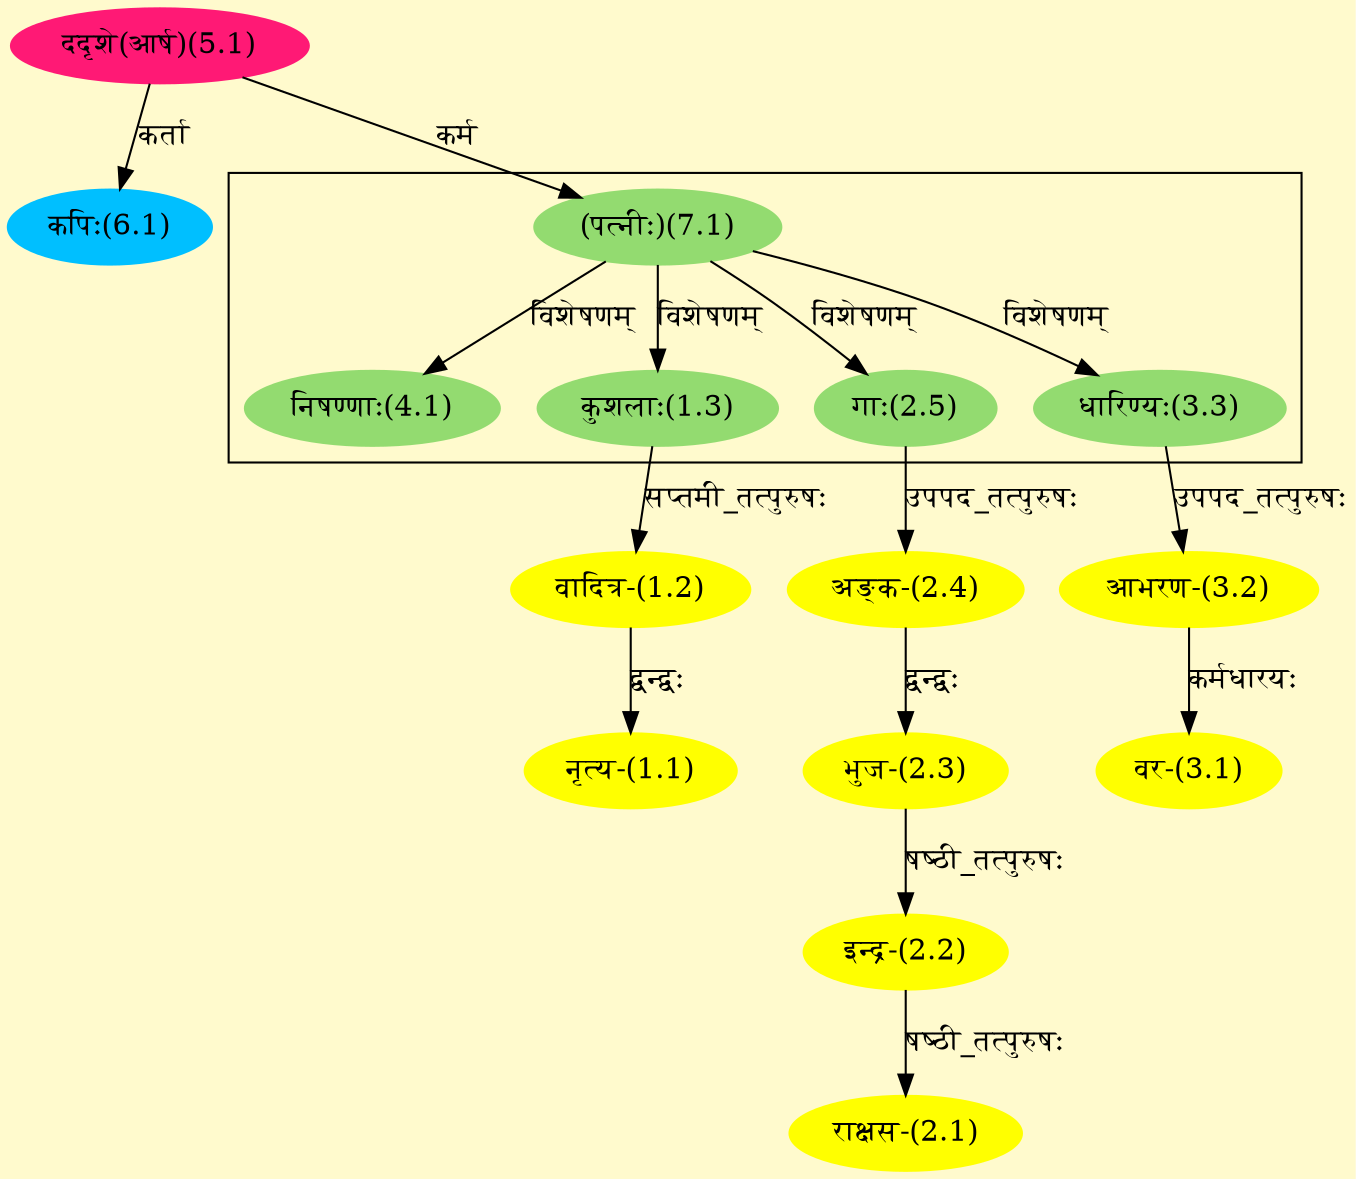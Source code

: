 digraph G{
rankdir=BT;
 compound=true;
 bgcolor="lemonchiffon1";

subgraph cluster_1{
Node1_3 [style=filled, color="#93DB70" label = "कुशलाः(1.3)"]
Node7_1 [style=filled, color="#93DB70" label = "(पत्नीः)(7.1)"]
Node2_5 [style=filled, color="#93DB70" label = "गाः(2.5)"]
Node3_3 [style=filled, color="#93DB70" label = "धारिण्यः(3.3)"]
Node4_1 [style=filled, color="#93DB70" label = "निषण्णाः(4.1)"]

}
Node1_1 [style=filled, color="#FFFF00" label = "नृत्य-(1.1)"]
Node1_2 [style=filled, color="#FFFF00" label = "वादित्र-(1.2)"]
Node1_3 [style=filled, color="#93DB70" label = "कुशलाः(1.3)"]
Node2_1 [style=filled, color="#FFFF00" label = "राक्षस-(2.1)"]
Node2_2 [style=filled, color="#FFFF00" label = "इन्द्र-(2.2)"]
Node2_3 [style=filled, color="#FFFF00" label = "भुज-(2.3)"]
Node2_4 [style=filled, color="#FFFF00" label = "अङ्क-(2.4)"]
Node2_5 [style=filled, color="#93DB70" label = "गाः(2.5)"]
Node3_1 [style=filled, color="#FFFF00" label = "वर-(3.1)"]
Node3_2 [style=filled, color="#FFFF00" label = "आभरण-(3.2)"]
Node3_3 [style=filled, color="#93DB70" label = "धारिण्यः(3.3)"]
Node5_1 [style=filled, color="#FF1975" label = "ददृशे(आर्ष)(5.1)"]
Node [style=filled, color="" label = "()"]
Node6_1 [style=filled, color="#00BFFF" label = "कपिः(6.1)"]
Node7_1 [style=filled, color="#93DB70" label = "(पत्नीः)(7.1)"]
/* Start of Relations section */

Node1_1 -> Node1_2 [  label="द्वन्द्वः"  dir="back" ]
Node1_2 -> Node1_3 [  label="सप्तमी_तत्पुरुषः"  dir="back" ]
Node1_3 -> Node7_1 [  label="विशेषणम्"  dir="back" ]
Node2_1 -> Node2_2 [  label="षष्ठी_तत्पुरुषः"  dir="back" ]
Node2_2 -> Node2_3 [  label="षष्ठी_तत्पुरुषः"  dir="back" ]
Node2_3 -> Node2_4 [  label="द्वन्द्वः"  dir="back" ]
Node2_4 -> Node2_5 [  label="उपपद_तत्पुरुषः"  dir="back" ]
Node2_5 -> Node7_1 [  label="विशेषणम्"  dir="back" ]
Node3_1 -> Node3_2 [  label="कर्मधारयः"  dir="back" ]
Node3_2 -> Node3_3 [  label="उपपद_तत्पुरुषः"  dir="back" ]
Node3_3 -> Node7_1 [  label="विशेषणम्"  dir="back" ]
Node4_1 -> Node7_1 [  label="विशेषणम्"  dir="back" ]
Node6_1 -> Node5_1 [  label="कर्ता"  dir="back" ]
Node7_1 -> Node5_1 [  label="कर्म"  dir="back" ]
}
